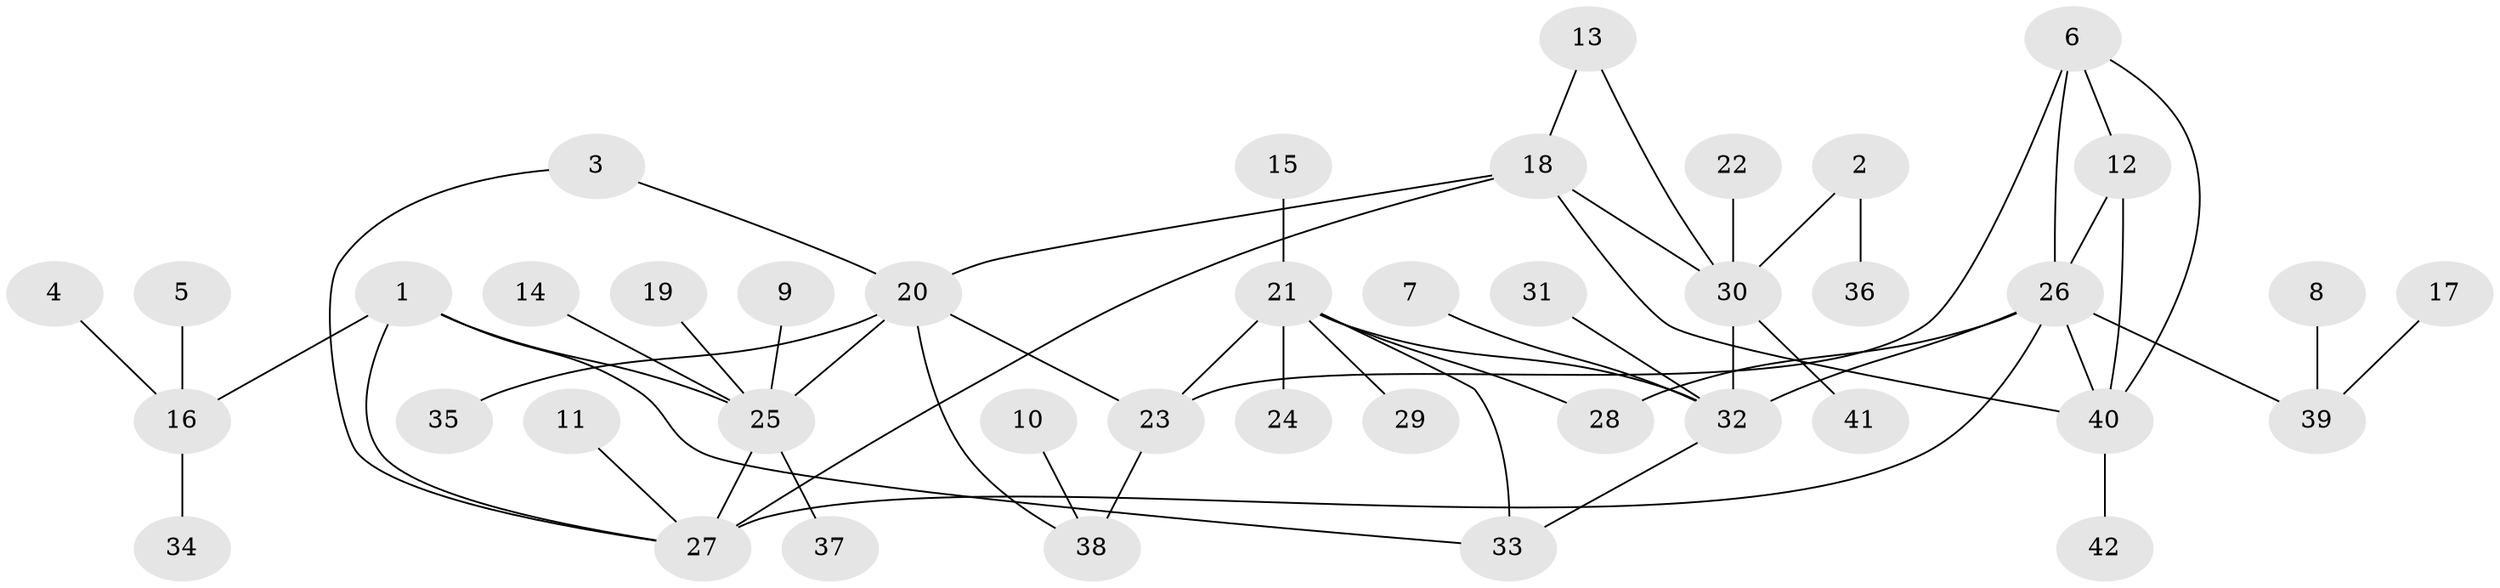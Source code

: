 // original degree distribution, {9: 0.07142857142857142, 4: 0.047619047619047616, 5: 0.08333333333333333, 7: 0.023809523809523808, 3: 0.03571428571428571, 8: 0.011904761904761904, 6: 0.011904761904761904, 2: 0.11904761904761904, 1: 0.5952380952380952}
// Generated by graph-tools (version 1.1) at 2025/02/03/09/25 03:02:37]
// undirected, 42 vertices, 56 edges
graph export_dot {
graph [start="1"]
  node [color=gray90,style=filled];
  1;
  2;
  3;
  4;
  5;
  6;
  7;
  8;
  9;
  10;
  11;
  12;
  13;
  14;
  15;
  16;
  17;
  18;
  19;
  20;
  21;
  22;
  23;
  24;
  25;
  26;
  27;
  28;
  29;
  30;
  31;
  32;
  33;
  34;
  35;
  36;
  37;
  38;
  39;
  40;
  41;
  42;
  1 -- 16 [weight=1.0];
  1 -- 25 [weight=2.0];
  1 -- 27 [weight=1.0];
  1 -- 33 [weight=1.0];
  2 -- 30 [weight=1.0];
  2 -- 36 [weight=1.0];
  3 -- 20 [weight=1.0];
  3 -- 27 [weight=1.0];
  4 -- 16 [weight=1.0];
  5 -- 16 [weight=1.0];
  6 -- 12 [weight=1.0];
  6 -- 23 [weight=1.0];
  6 -- 26 [weight=1.0];
  6 -- 40 [weight=1.0];
  7 -- 32 [weight=1.0];
  8 -- 39 [weight=1.0];
  9 -- 25 [weight=1.0];
  10 -- 38 [weight=1.0];
  11 -- 27 [weight=1.0];
  12 -- 26 [weight=1.0];
  12 -- 40 [weight=1.0];
  13 -- 18 [weight=2.0];
  13 -- 30 [weight=2.0];
  14 -- 25 [weight=1.0];
  15 -- 21 [weight=1.0];
  16 -- 34 [weight=1.0];
  17 -- 39 [weight=1.0];
  18 -- 20 [weight=1.0];
  18 -- 27 [weight=1.0];
  18 -- 30 [weight=1.0];
  18 -- 40 [weight=1.0];
  19 -- 25 [weight=1.0];
  20 -- 23 [weight=2.0];
  20 -- 25 [weight=1.0];
  20 -- 35 [weight=1.0];
  20 -- 38 [weight=1.0];
  21 -- 23 [weight=1.0];
  21 -- 24 [weight=1.0];
  21 -- 28 [weight=1.0];
  21 -- 29 [weight=1.0];
  21 -- 32 [weight=1.0];
  21 -- 33 [weight=2.0];
  22 -- 30 [weight=1.0];
  23 -- 38 [weight=2.0];
  25 -- 27 [weight=2.0];
  25 -- 37 [weight=1.0];
  26 -- 27 [weight=1.0];
  26 -- 28 [weight=1.0];
  26 -- 32 [weight=1.0];
  26 -- 39 [weight=1.0];
  26 -- 40 [weight=1.0];
  30 -- 32 [weight=1.0];
  30 -- 41 [weight=1.0];
  31 -- 32 [weight=1.0];
  32 -- 33 [weight=2.0];
  40 -- 42 [weight=1.0];
}
